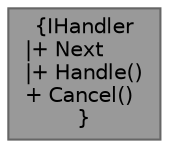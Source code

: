 digraph "IHandler"
{
 // INTERACTIVE_SVG=YES
 // LATEX_PDF_SIZE
  bgcolor="transparent";
  edge [fontname=Helvetica,fontsize=10,labelfontname=Helvetica,labelfontsize=10];
  node [fontname=Helvetica,fontsize=10,shape=box,height=0.2,width=0.4];
  Node1 [label="{IHandler\n|+ Next\l|+ Handle()\l+ Cancel()\l}",height=0.2,width=0.4,color="gray40", fillcolor="grey60", style="filled", fontcolor="black",tooltip="Interfaz para implementar el patrón Chain of Responsibility. En ese patrón se pasa un mensaje a travé..."];
}
